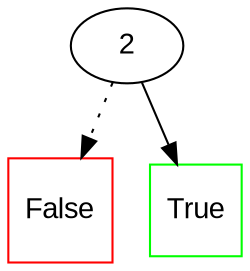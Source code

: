 digraph test{
      rankdir=TB;
      size="8,5";
      node [fontname="Arial"];

     1 [label="False", color=red, shape=square];
     2 [label="True", color=green, shape=square];
     3 [label="2"];
     3 -> 1 [style=dotted];
     3 -> 2;
      {rank=same; 1; 2; }
      {rank=same; }
      {rank=same; 3; }
}